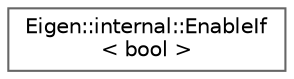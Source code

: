digraph "类继承关系图"
{
 // LATEX_PDF_SIZE
  bgcolor="transparent";
  edge [fontname=Helvetica,fontsize=10,labelfontname=Helvetica,labelfontsize=10];
  node [fontname=Helvetica,fontsize=10,shape=box,height=0.2,width=0.4];
  rankdir="LR";
  Node0 [id="Node000000",label="Eigen::internal::EnableIf\l\< bool \>",height=0.2,width=0.4,color="grey40", fillcolor="white", style="filled",URL="$struct_eigen_1_1internal_1_1_enable_if.html",tooltip=" "];
}
